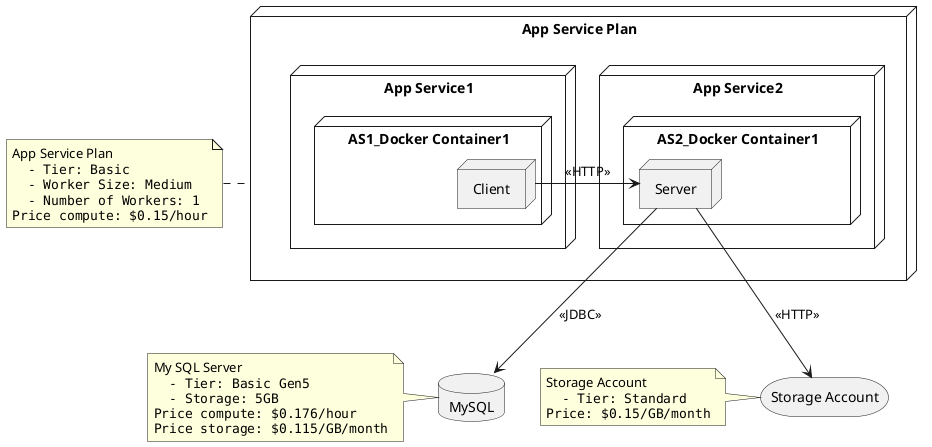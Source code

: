 @startuml DeploymentDiagram

' Declaration
' node ASP
' node Client
' node Server
database MySQL
storage "Storage Account" as SA

' Dependency
node "App Service Plan" as ASP {
  node "App Service2" as AP2 {
    node "AS2_Docker Container1" as DC2 {
      node Server
    }
  }
  node "App Service1" as AP1 {
    node "AS1_Docker Container1" as DC1 {
      node Client
    }
  }
}

note left of ASP
App Service Plan
<code>
  - Tier: Basic
  - Worker Size: Medium
  - Number of Workers: 1
Price compute: $0.15/hour
</code>
end note


Client -> Server: <<HTTP>>
Server --> MySQL: <<JDBC>>
Server --> SA: <<HTTP>>

note left of MySQL
My SQL Server
<code>
  - Tier: Basic Gen5
  - Storage: 5GB
Price compute: $0.176/hour
Price storage: $0.115/GB/month
</code>
end note

note left of SA
Storage Account
<code>
  - Tier: Standard
Price: $0.15/GB/month
</code>
end note
@enduml
